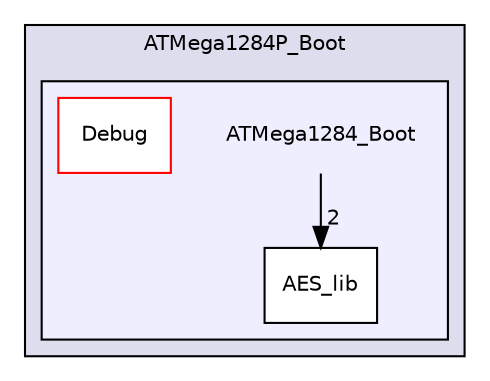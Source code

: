 digraph "ATMega1284P_Boot/ATMega1284_Boot" {
  compound=true
  node [ fontsize="10", fontname="Helvetica"];
  edge [ labelfontsize="10", labelfontname="Helvetica"];
  subgraph clusterdir_0b06bee15cc5fccdb3c2c35944938f24 {
    graph [ bgcolor="#ddddee", pencolor="black", label="ATMega1284P_Boot" fontname="Helvetica", fontsize="10", URL="dir_0b06bee15cc5fccdb3c2c35944938f24.html"]
  subgraph clusterdir_935e96d6e2feabcb9e0ceea016a3be1d {
    graph [ bgcolor="#eeeeff", pencolor="black", label="" URL="dir_935e96d6e2feabcb9e0ceea016a3be1d.html"];
    dir_935e96d6e2feabcb9e0ceea016a3be1d [shape=plaintext label="ATMega1284_Boot"];
    dir_a30cbfbe9f477b7872816e2586c21c71 [shape=box label="AES_lib" color="black" fillcolor="white" style="filled" URL="dir_a30cbfbe9f477b7872816e2586c21c71.html"];
    dir_31824fcaa74b5a64fe9599aa032fe467 [shape=box label="Debug" color="red" fillcolor="white" style="filled" URL="dir_31824fcaa74b5a64fe9599aa032fe467.html"];
  }
  }
  dir_935e96d6e2feabcb9e0ceea016a3be1d->dir_a30cbfbe9f477b7872816e2586c21c71 [headlabel="2", labeldistance=1.5 headhref="dir_000001_000003.html"];
}
